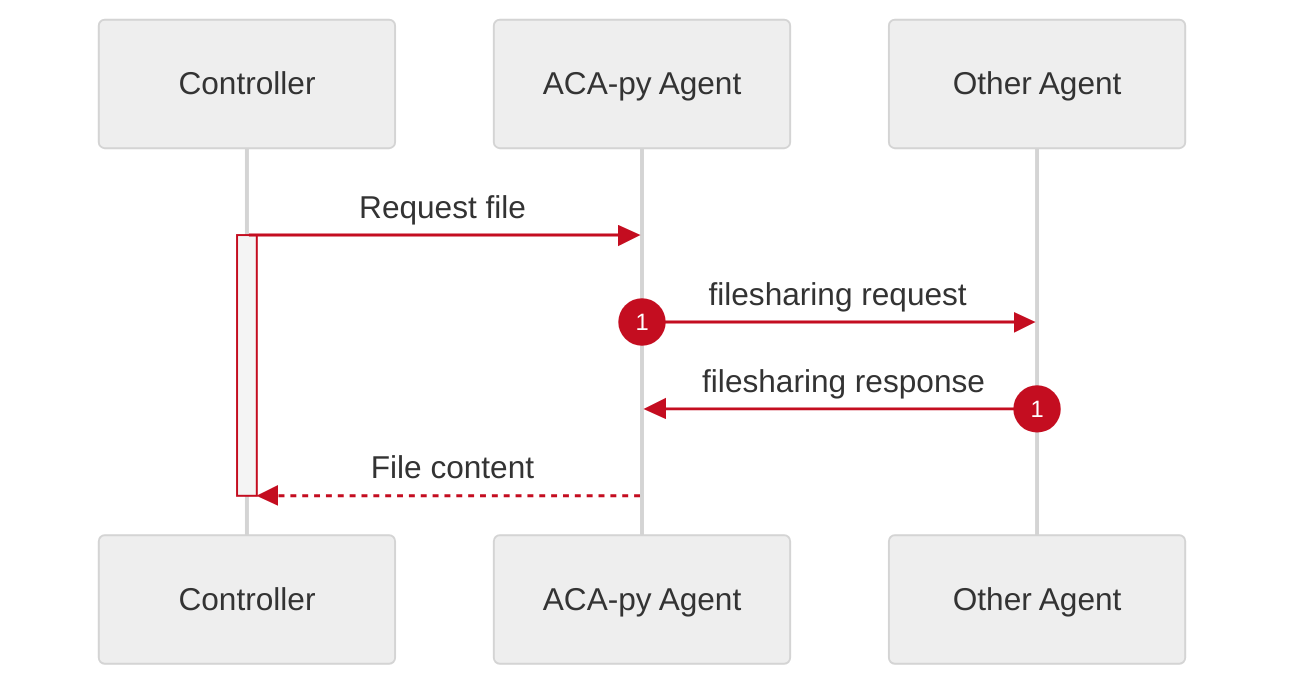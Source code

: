 %%{init: {
  "theme": "neutral",
  "themeVariables": {
    "xactorTextColor": "#C40D20",
    "signalColor": "#C40D20",
    "xsignalTextColor": "#C40D20",
    "activationBorderColor": "#C40D20"
  }
}}%%
sequenceDiagram
    participant controller as Controller
    participant alice as ACA-py Agent
    participant bob as Other Agent
    
    controller->>alice: Request file
    activate controller
    
    autonumber 1
    alice->>bob: filesharing request
    autonumber 1
    bob->>alice: filesharing response
    autonumber off
    
    alice-->>controller: File content
    deactivate controller